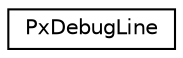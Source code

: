 digraph "Graphical Class Hierarchy"
{
  edge [fontname="Helvetica",fontsize="10",labelfontname="Helvetica",labelfontsize="10"];
  node [fontname="Helvetica",fontsize="10",shape=record];
  rankdir="LR";
  Node0 [label="PxDebugLine",height=0.2,width=0.4,color="black", fillcolor="white", style="filled",URL="$structPxDebugLine.html",tooltip="Used to store a single line and colour for debug rendering. "];
}
